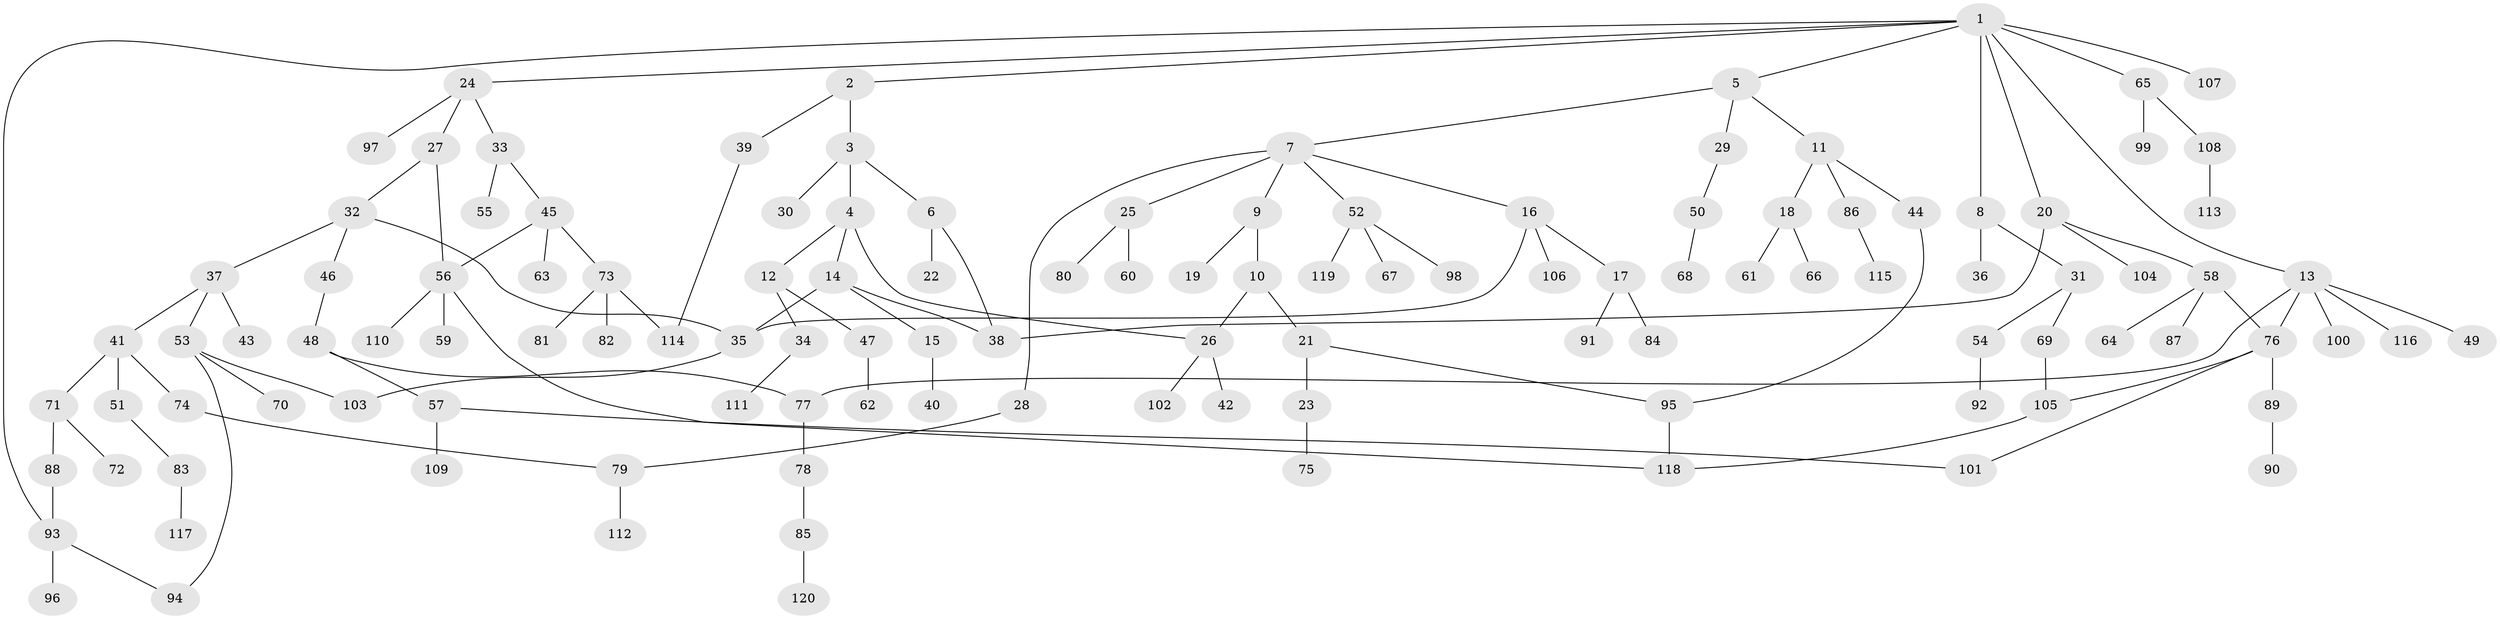 // coarse degree distribution, {3: 0.2894736842105263, 4: 0.18421052631578946, 6: 0.02631578947368421, 1: 0.2631578947368421, 2: 0.15789473684210525, 5: 0.05263157894736842, 9: 0.02631578947368421}
// Generated by graph-tools (version 1.1) at 2025/36/03/04/25 23:36:01]
// undirected, 120 vertices, 137 edges
graph export_dot {
  node [color=gray90,style=filled];
  1;
  2;
  3;
  4;
  5;
  6;
  7;
  8;
  9;
  10;
  11;
  12;
  13;
  14;
  15;
  16;
  17;
  18;
  19;
  20;
  21;
  22;
  23;
  24;
  25;
  26;
  27;
  28;
  29;
  30;
  31;
  32;
  33;
  34;
  35;
  36;
  37;
  38;
  39;
  40;
  41;
  42;
  43;
  44;
  45;
  46;
  47;
  48;
  49;
  50;
  51;
  52;
  53;
  54;
  55;
  56;
  57;
  58;
  59;
  60;
  61;
  62;
  63;
  64;
  65;
  66;
  67;
  68;
  69;
  70;
  71;
  72;
  73;
  74;
  75;
  76;
  77;
  78;
  79;
  80;
  81;
  82;
  83;
  84;
  85;
  86;
  87;
  88;
  89;
  90;
  91;
  92;
  93;
  94;
  95;
  96;
  97;
  98;
  99;
  100;
  101;
  102;
  103;
  104;
  105;
  106;
  107;
  108;
  109;
  110;
  111;
  112;
  113;
  114;
  115;
  116;
  117;
  118;
  119;
  120;
  1 -- 2;
  1 -- 5;
  1 -- 8;
  1 -- 13;
  1 -- 20;
  1 -- 24;
  1 -- 65;
  1 -- 107;
  1 -- 93;
  2 -- 3;
  2 -- 39;
  3 -- 4;
  3 -- 6;
  3 -- 30;
  4 -- 12;
  4 -- 14;
  4 -- 26;
  5 -- 7;
  5 -- 11;
  5 -- 29;
  6 -- 22;
  6 -- 38;
  7 -- 9;
  7 -- 16;
  7 -- 25;
  7 -- 28;
  7 -- 52;
  8 -- 31;
  8 -- 36;
  9 -- 10;
  9 -- 19;
  10 -- 21;
  10 -- 26;
  11 -- 18;
  11 -- 44;
  11 -- 86;
  12 -- 34;
  12 -- 47;
  13 -- 49;
  13 -- 100;
  13 -- 116;
  13 -- 77;
  13 -- 76;
  14 -- 15;
  14 -- 35;
  14 -- 38;
  15 -- 40;
  16 -- 17;
  16 -- 35;
  16 -- 106;
  17 -- 84;
  17 -- 91;
  18 -- 61;
  18 -- 66;
  20 -- 38;
  20 -- 58;
  20 -- 104;
  21 -- 23;
  21 -- 95;
  23 -- 75;
  24 -- 27;
  24 -- 33;
  24 -- 97;
  25 -- 60;
  25 -- 80;
  26 -- 42;
  26 -- 102;
  27 -- 32;
  27 -- 56;
  28 -- 79;
  29 -- 50;
  31 -- 54;
  31 -- 69;
  32 -- 37;
  32 -- 46;
  32 -- 35;
  33 -- 45;
  33 -- 55;
  34 -- 111;
  35 -- 103;
  37 -- 41;
  37 -- 43;
  37 -- 53;
  39 -- 114;
  41 -- 51;
  41 -- 71;
  41 -- 74;
  44 -- 95;
  45 -- 63;
  45 -- 73;
  45 -- 56;
  46 -- 48;
  47 -- 62;
  48 -- 57;
  48 -- 77;
  50 -- 68;
  51 -- 83;
  52 -- 67;
  52 -- 98;
  52 -- 119;
  53 -- 70;
  53 -- 103;
  53 -- 94;
  54 -- 92;
  56 -- 59;
  56 -- 110;
  56 -- 118;
  57 -- 101;
  57 -- 109;
  58 -- 64;
  58 -- 76;
  58 -- 87;
  65 -- 99;
  65 -- 108;
  69 -- 105;
  71 -- 72;
  71 -- 88;
  73 -- 81;
  73 -- 82;
  73 -- 114;
  74 -- 79;
  76 -- 89;
  76 -- 105;
  76 -- 101;
  77 -- 78;
  78 -- 85;
  79 -- 112;
  83 -- 117;
  85 -- 120;
  86 -- 115;
  88 -- 93;
  89 -- 90;
  93 -- 94;
  93 -- 96;
  95 -- 118;
  105 -- 118;
  108 -- 113;
}
